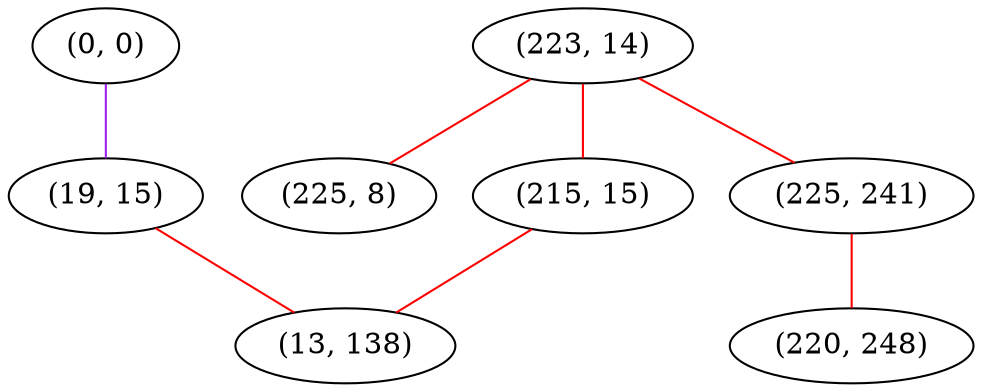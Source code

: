 graph "" {
"(0, 0)";
"(223, 14)";
"(225, 241)";
"(19, 15)";
"(225, 8)";
"(215, 15)";
"(13, 138)";
"(220, 248)";
"(0, 0)" -- "(19, 15)"  [color=purple, key=0, weight=4];
"(223, 14)" -- "(225, 8)"  [color=red, key=0, weight=1];
"(223, 14)" -- "(215, 15)"  [color=red, key=0, weight=1];
"(223, 14)" -- "(225, 241)"  [color=red, key=0, weight=1];
"(225, 241)" -- "(220, 248)"  [color=red, key=0, weight=1];
"(19, 15)" -- "(13, 138)"  [color=red, key=0, weight=1];
"(215, 15)" -- "(13, 138)"  [color=red, key=0, weight=1];
}

